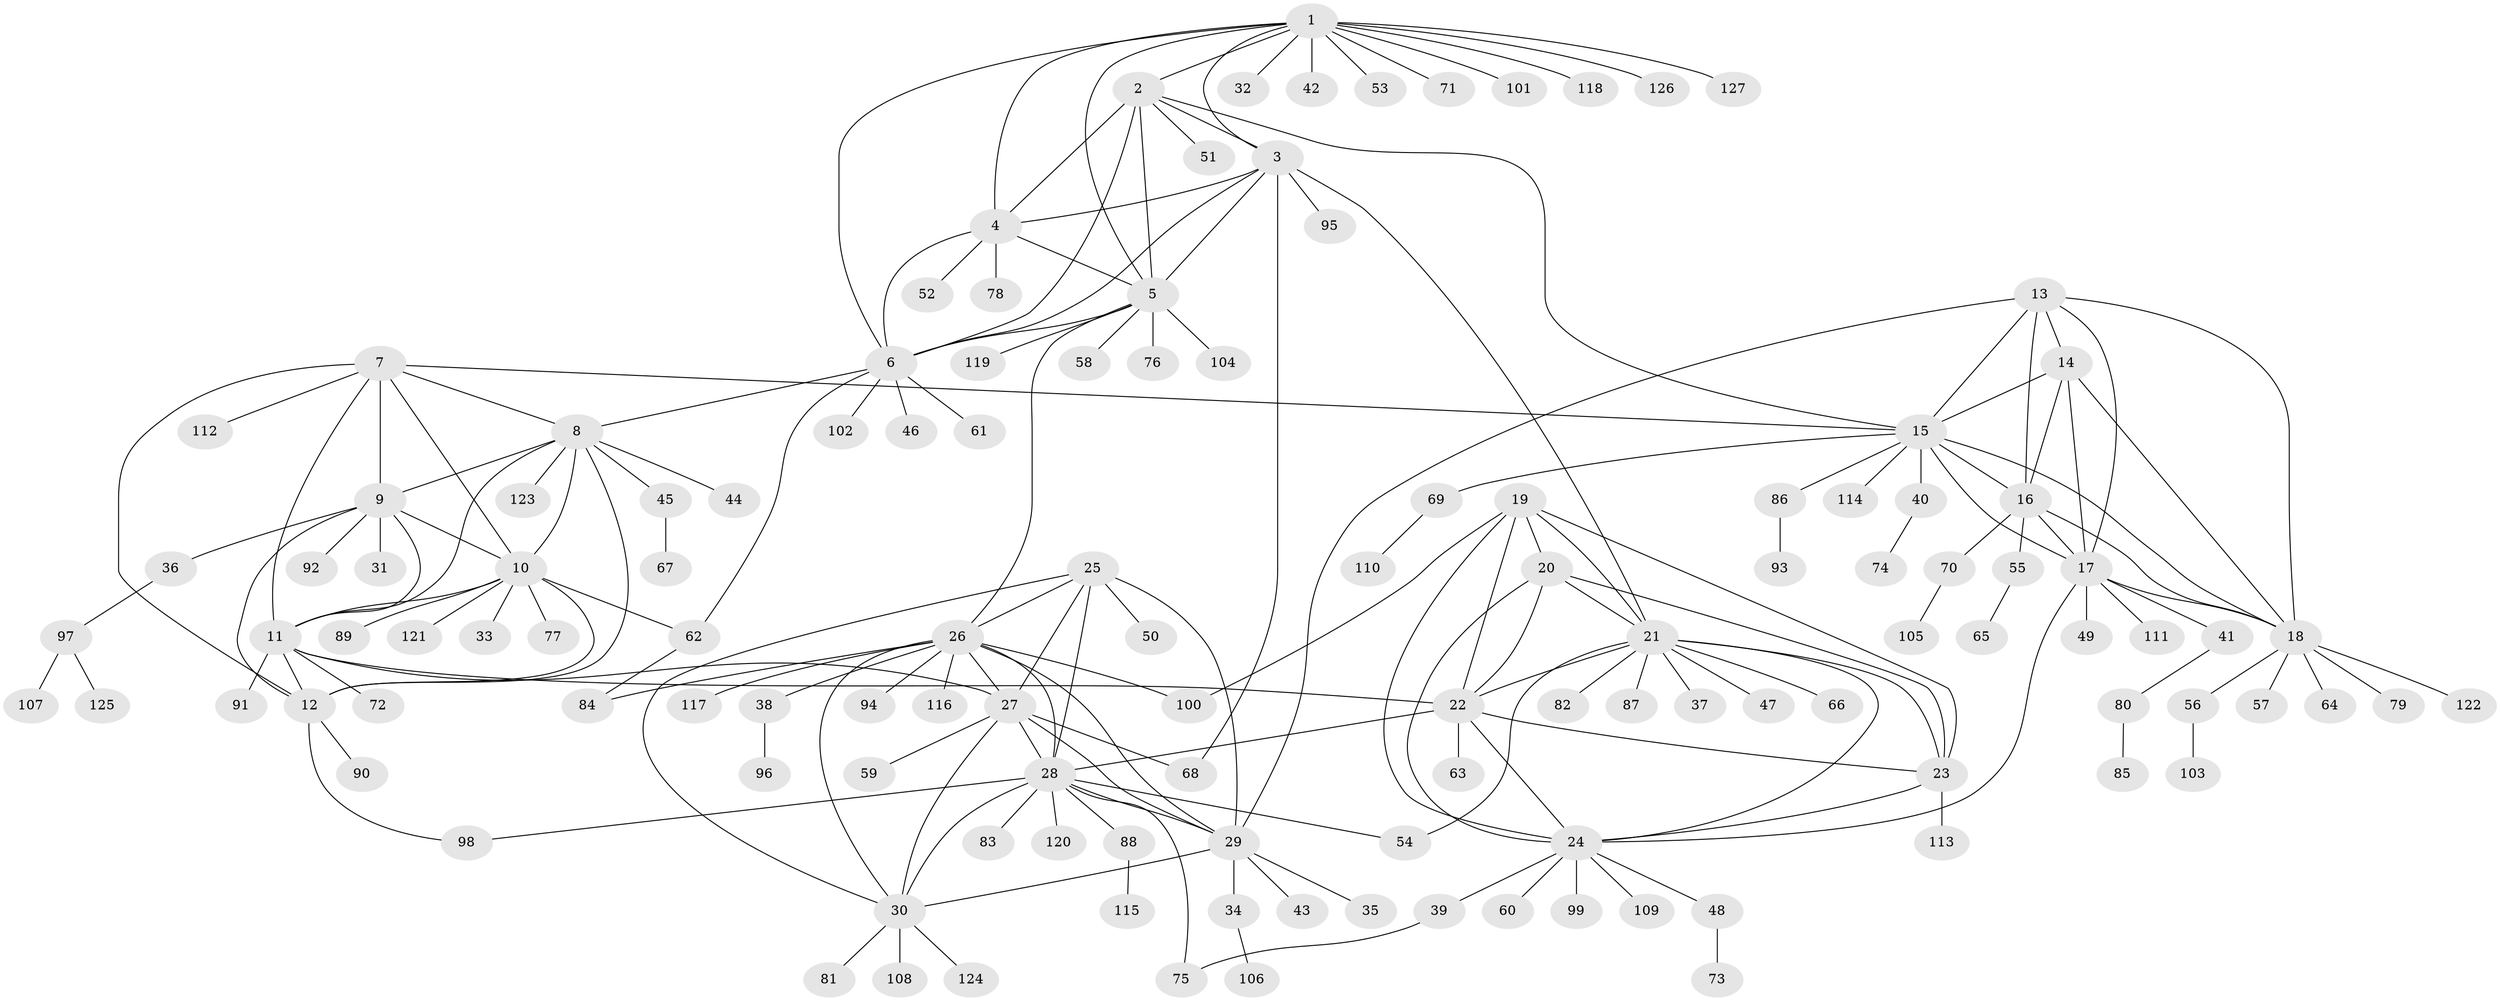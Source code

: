 // Generated by graph-tools (version 1.1) at 2025/02/03/09/25 03:02:46]
// undirected, 127 vertices, 189 edges
graph export_dot {
graph [start="1"]
  node [color=gray90,style=filled];
  1;
  2;
  3;
  4;
  5;
  6;
  7;
  8;
  9;
  10;
  11;
  12;
  13;
  14;
  15;
  16;
  17;
  18;
  19;
  20;
  21;
  22;
  23;
  24;
  25;
  26;
  27;
  28;
  29;
  30;
  31;
  32;
  33;
  34;
  35;
  36;
  37;
  38;
  39;
  40;
  41;
  42;
  43;
  44;
  45;
  46;
  47;
  48;
  49;
  50;
  51;
  52;
  53;
  54;
  55;
  56;
  57;
  58;
  59;
  60;
  61;
  62;
  63;
  64;
  65;
  66;
  67;
  68;
  69;
  70;
  71;
  72;
  73;
  74;
  75;
  76;
  77;
  78;
  79;
  80;
  81;
  82;
  83;
  84;
  85;
  86;
  87;
  88;
  89;
  90;
  91;
  92;
  93;
  94;
  95;
  96;
  97;
  98;
  99;
  100;
  101;
  102;
  103;
  104;
  105;
  106;
  107;
  108;
  109;
  110;
  111;
  112;
  113;
  114;
  115;
  116;
  117;
  118;
  119;
  120;
  121;
  122;
  123;
  124;
  125;
  126;
  127;
  1 -- 2;
  1 -- 3;
  1 -- 4;
  1 -- 5;
  1 -- 6;
  1 -- 32;
  1 -- 42;
  1 -- 53;
  1 -- 71;
  1 -- 101;
  1 -- 118;
  1 -- 126;
  1 -- 127;
  2 -- 3;
  2 -- 4;
  2 -- 5;
  2 -- 6;
  2 -- 15;
  2 -- 51;
  3 -- 4;
  3 -- 5;
  3 -- 6;
  3 -- 21;
  3 -- 68;
  3 -- 95;
  4 -- 5;
  4 -- 6;
  4 -- 52;
  4 -- 78;
  5 -- 6;
  5 -- 26;
  5 -- 58;
  5 -- 76;
  5 -- 104;
  5 -- 119;
  6 -- 8;
  6 -- 46;
  6 -- 61;
  6 -- 62;
  6 -- 102;
  7 -- 8;
  7 -- 9;
  7 -- 10;
  7 -- 11;
  7 -- 12;
  7 -- 15;
  7 -- 112;
  8 -- 9;
  8 -- 10;
  8 -- 11;
  8 -- 12;
  8 -- 44;
  8 -- 45;
  8 -- 123;
  9 -- 10;
  9 -- 11;
  9 -- 12;
  9 -- 31;
  9 -- 36;
  9 -- 92;
  10 -- 11;
  10 -- 12;
  10 -- 33;
  10 -- 62;
  10 -- 77;
  10 -- 89;
  10 -- 121;
  11 -- 12;
  11 -- 22;
  11 -- 27;
  11 -- 72;
  11 -- 91;
  12 -- 90;
  12 -- 98;
  13 -- 14;
  13 -- 15;
  13 -- 16;
  13 -- 17;
  13 -- 18;
  13 -- 29;
  14 -- 15;
  14 -- 16;
  14 -- 17;
  14 -- 18;
  15 -- 16;
  15 -- 17;
  15 -- 18;
  15 -- 40;
  15 -- 69;
  15 -- 86;
  15 -- 114;
  16 -- 17;
  16 -- 18;
  16 -- 55;
  16 -- 70;
  17 -- 18;
  17 -- 24;
  17 -- 41;
  17 -- 49;
  17 -- 111;
  18 -- 56;
  18 -- 57;
  18 -- 64;
  18 -- 79;
  18 -- 122;
  19 -- 20;
  19 -- 21;
  19 -- 22;
  19 -- 23;
  19 -- 24;
  19 -- 100;
  20 -- 21;
  20 -- 22;
  20 -- 23;
  20 -- 24;
  21 -- 22;
  21 -- 23;
  21 -- 24;
  21 -- 37;
  21 -- 47;
  21 -- 54;
  21 -- 66;
  21 -- 82;
  21 -- 87;
  22 -- 23;
  22 -- 24;
  22 -- 28;
  22 -- 63;
  23 -- 24;
  23 -- 113;
  24 -- 39;
  24 -- 48;
  24 -- 60;
  24 -- 99;
  24 -- 109;
  25 -- 26;
  25 -- 27;
  25 -- 28;
  25 -- 29;
  25 -- 30;
  25 -- 50;
  26 -- 27;
  26 -- 28;
  26 -- 29;
  26 -- 30;
  26 -- 38;
  26 -- 84;
  26 -- 94;
  26 -- 100;
  26 -- 116;
  26 -- 117;
  27 -- 28;
  27 -- 29;
  27 -- 30;
  27 -- 59;
  27 -- 68;
  28 -- 29;
  28 -- 30;
  28 -- 54;
  28 -- 75;
  28 -- 83;
  28 -- 88;
  28 -- 98;
  28 -- 120;
  29 -- 30;
  29 -- 34;
  29 -- 35;
  29 -- 43;
  30 -- 81;
  30 -- 108;
  30 -- 124;
  34 -- 106;
  36 -- 97;
  38 -- 96;
  39 -- 75;
  40 -- 74;
  41 -- 80;
  45 -- 67;
  48 -- 73;
  55 -- 65;
  56 -- 103;
  62 -- 84;
  69 -- 110;
  70 -- 105;
  80 -- 85;
  86 -- 93;
  88 -- 115;
  97 -- 107;
  97 -- 125;
}
